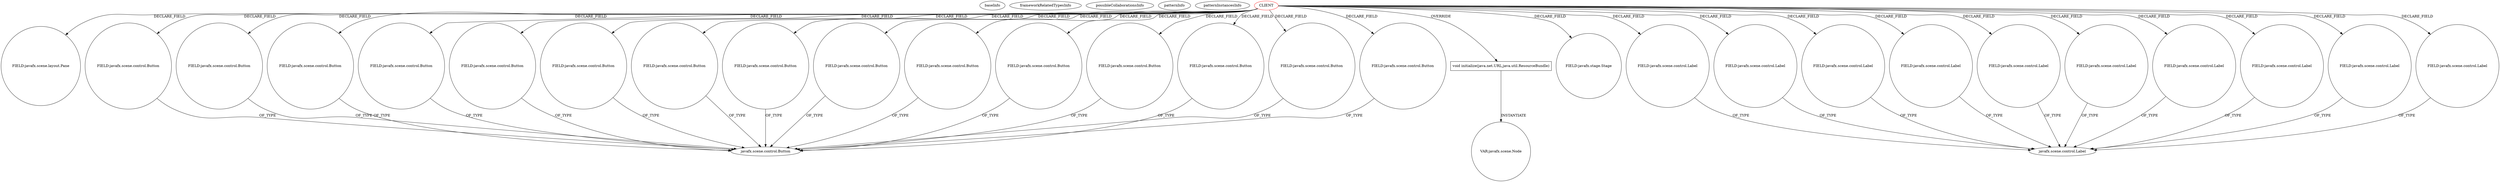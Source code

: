digraph {
baseInfo[graphId=1138,category="pattern",isAnonymous=false,possibleRelation=false]
frameworkRelatedTypesInfo[]
possibleCollaborationsInfo[]
patternInfo[frequency=2.0,patternRootClient=0]
patternInstancesInfo[0="walker-clint-AIProj3~/walker-clint-AIProj3/AIProj3-master/src/application/GameBoardController.java~GameBoardController~4712",1="RomeoGolf-BC~/RomeoGolf-BC/BC-master/src/romeogolf/bc/MainController.java~MainController~1142"]
58[label="FIELD:javafx.scene.layout.Pane",vertexType="FIELD_DECLARATION",isFrameworkType=false,shape=circle]
0[label="CLIENT",vertexType="ROOT_CLIENT_CLASS_DECLARATION",isFrameworkType=false,color=red]
8[label="FIELD:javafx.scene.control.Button",vertexType="FIELD_DECLARATION",isFrameworkType=false,shape=circle]
26[label="FIELD:javafx.scene.control.Button",vertexType="FIELD_DECLARATION",isFrameworkType=false,shape=circle]
16[label="FIELD:javafx.scene.control.Button",vertexType="FIELD_DECLARATION",isFrameworkType=false,shape=circle]
18[label="FIELD:javafx.scene.control.Button",vertexType="FIELD_DECLARATION",isFrameworkType=false,shape=circle]
30[label="FIELD:javafx.scene.control.Button",vertexType="FIELD_DECLARATION",isFrameworkType=false,shape=circle]
6[label="FIELD:javafx.scene.control.Button",vertexType="FIELD_DECLARATION",isFrameworkType=false,shape=circle]
24[label="FIELD:javafx.scene.control.Button",vertexType="FIELD_DECLARATION",isFrameworkType=false,shape=circle]
14[label="FIELD:javafx.scene.control.Button",vertexType="FIELD_DECLARATION",isFrameworkType=false,shape=circle]
12[label="FIELD:javafx.scene.control.Button",vertexType="FIELD_DECLARATION",isFrameworkType=false,shape=circle]
10[label="FIELD:javafx.scene.control.Button",vertexType="FIELD_DECLARATION",isFrameworkType=false,shape=circle]
32[label="FIELD:javafx.scene.control.Button",vertexType="FIELD_DECLARATION",isFrameworkType=false,shape=circle]
28[label="FIELD:javafx.scene.control.Button",vertexType="FIELD_DECLARATION",isFrameworkType=false,shape=circle]
22[label="FIELD:javafx.scene.control.Button",vertexType="FIELD_DECLARATION",isFrameworkType=false,shape=circle]
34[label="FIELD:javafx.scene.control.Button",vertexType="FIELD_DECLARATION",isFrameworkType=false,shape=circle]
20[label="FIELD:javafx.scene.control.Button",vertexType="FIELD_DECLARATION",isFrameworkType=false,shape=circle]
90[label="void initialize(java.net.URL,java.util.ResourceBundle)",vertexType="OVERRIDING_METHOD_DECLARATION",isFrameworkType=false,shape=box]
76[label="FIELD:javafx.stage.Stage",vertexType="FIELD_DECLARATION",isFrameworkType=false,shape=circle]
56[label="FIELD:javafx.scene.control.Label",vertexType="FIELD_DECLARATION",isFrameworkType=false,shape=circle]
37[label="javafx.scene.control.Label",vertexType="FRAMEWORK_CLASS_TYPE",isFrameworkType=false]
54[label="FIELD:javafx.scene.control.Label",vertexType="FIELD_DECLARATION",isFrameworkType=false,shape=circle]
44[label="FIELD:javafx.scene.control.Label",vertexType="FIELD_DECLARATION",isFrameworkType=false,shape=circle]
46[label="FIELD:javafx.scene.control.Label",vertexType="FIELD_DECLARATION",isFrameworkType=false,shape=circle]
38[label="FIELD:javafx.scene.control.Label",vertexType="FIELD_DECLARATION",isFrameworkType=false,shape=circle]
40[label="FIELD:javafx.scene.control.Label",vertexType="FIELD_DECLARATION",isFrameworkType=false,shape=circle]
36[label="FIELD:javafx.scene.control.Label",vertexType="FIELD_DECLARATION",isFrameworkType=false,shape=circle]
50[label="FIELD:javafx.scene.control.Label",vertexType="FIELD_DECLARATION",isFrameworkType=false,shape=circle]
42[label="FIELD:javafx.scene.control.Label",vertexType="FIELD_DECLARATION",isFrameworkType=false,shape=circle]
48[label="FIELD:javafx.scene.control.Label",vertexType="FIELD_DECLARATION",isFrameworkType=false,shape=circle]
7[label="javafx.scene.control.Button",vertexType="FRAMEWORK_CLASS_TYPE",isFrameworkType=false]
122[label="VAR:javafx.scene.Node",vertexType="VARIABLE_EXPRESION",isFrameworkType=false,shape=circle]
0->28[label="DECLARE_FIELD"]
0->8[label="DECLARE_FIELD"]
0->42[label="DECLARE_FIELD"]
20->7[label="OF_TYPE"]
0->12[label="DECLARE_FIELD"]
0->50[label="DECLARE_FIELD"]
0->34[label="DECLARE_FIELD"]
0->58[label="DECLARE_FIELD"]
0->14[label="DECLARE_FIELD"]
0->30[label="DECLARE_FIELD"]
44->37[label="OF_TYPE"]
0->18[label="DECLARE_FIELD"]
0->16[label="DECLARE_FIELD"]
40->37[label="OF_TYPE"]
30->7[label="OF_TYPE"]
14->7[label="OF_TYPE"]
0->48[label="DECLARE_FIELD"]
54->37[label="OF_TYPE"]
0->38[label="DECLARE_FIELD"]
50->37[label="OF_TYPE"]
0->32[label="DECLARE_FIELD"]
0->54[label="DECLARE_FIELD"]
38->37[label="OF_TYPE"]
0->10[label="DECLARE_FIELD"]
0->76[label="DECLARE_FIELD"]
22->7[label="OF_TYPE"]
18->7[label="OF_TYPE"]
36->37[label="OF_TYPE"]
42->37[label="OF_TYPE"]
0->40[label="DECLARE_FIELD"]
6->7[label="OF_TYPE"]
0->56[label="DECLARE_FIELD"]
26->7[label="OF_TYPE"]
46->37[label="OF_TYPE"]
34->7[label="OF_TYPE"]
0->22[label="DECLARE_FIELD"]
0->44[label="DECLARE_FIELD"]
0->26[label="DECLARE_FIELD"]
28->7[label="OF_TYPE"]
0->46[label="DECLARE_FIELD"]
8->7[label="OF_TYPE"]
0->90[label="OVERRIDE"]
0->24[label="DECLARE_FIELD"]
90->122[label="INSTANTIATE"]
0->36[label="DECLARE_FIELD"]
0->6[label="DECLARE_FIELD"]
12->7[label="OF_TYPE"]
56->37[label="OF_TYPE"]
24->7[label="OF_TYPE"]
48->37[label="OF_TYPE"]
0->20[label="DECLARE_FIELD"]
10->7[label="OF_TYPE"]
16->7[label="OF_TYPE"]
32->7[label="OF_TYPE"]
}
